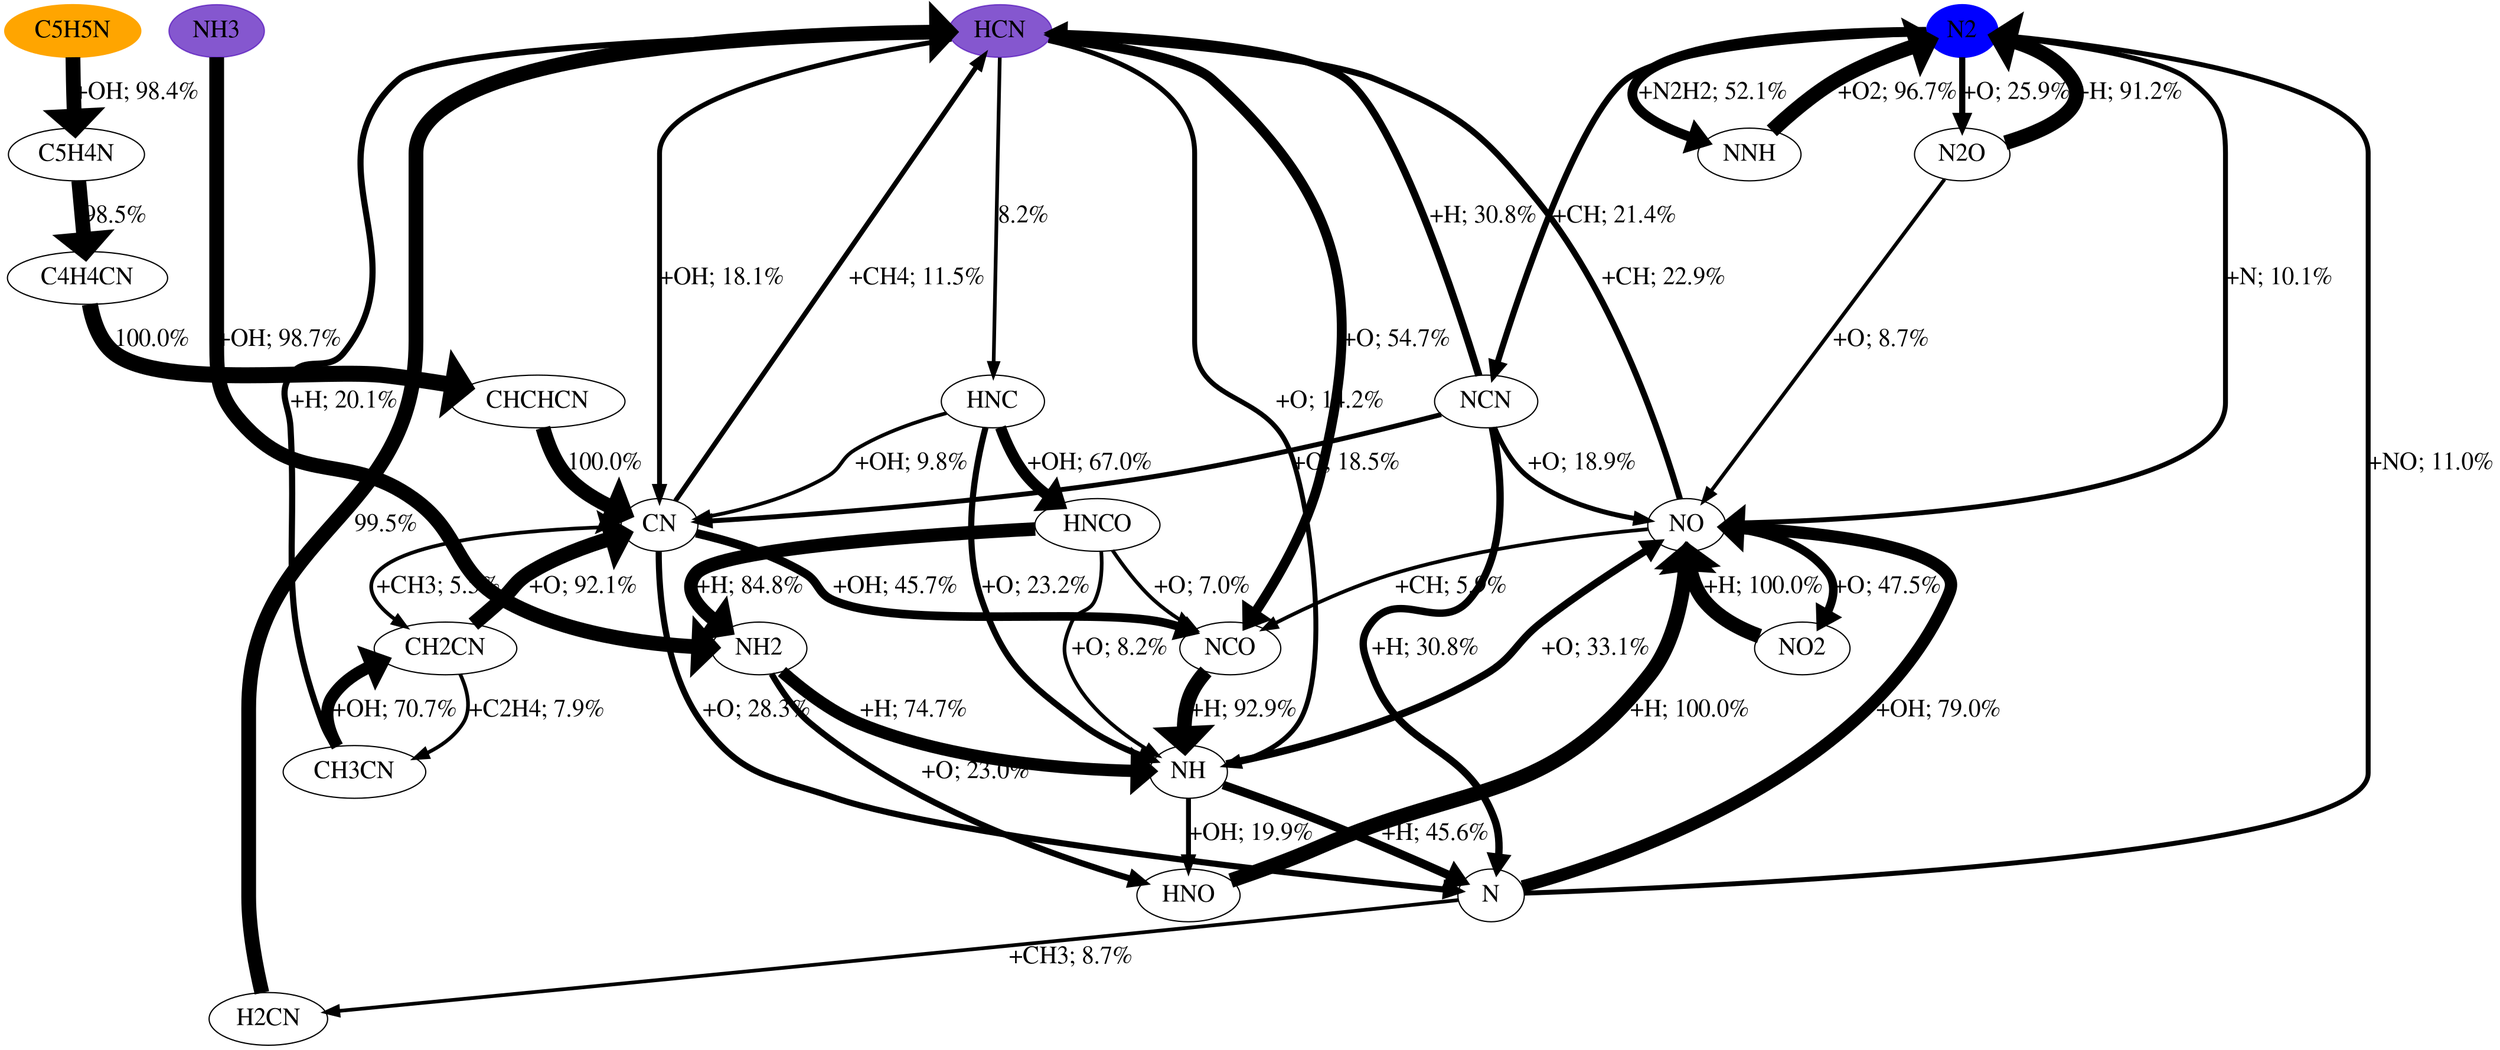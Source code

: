 digraph {
    graph [b="0,0,1558,558", rankdir=TB, center=true];
	NO -> N2 [label="+N; 10.1%" fontcolor=black fontname=Times fontsize=20 penwidth=4]
	NO -> NO2 [label="+O; 47.5%" fontcolor=black fontname=Times fontsize=20 penwidth=7]
	NO -> HCN [label="+CH; 22.9%" fontcolor=black fontname=Times fontsize=20 penwidth=5]
	NO -> NCO [label="+CH; 5.9%" fontcolor=black fontname=Times fontsize=20 penwidth=3]
	C5H5N -> C5H4N [label="+OH; 98.4%" fontcolor=black fontname=Times fontsize=20 penwidth=12]
	NO2 -> NO [label="+H; 100.0%" fontcolor=black fontname=Times fontsize=20 penwidth=12]
	NH3 -> NH2 [label="+OH; 98.7%" fontcolor=black fontname=Times fontsize=20 penwidth=12]
	NCO -> NH [label="+H; 92.9%" fontcolor=black fontname=Times fontsize=20 penwidth=12]
	N2 -> NNH [label="+N2H2; 52.1%" fontcolor=black fontname=Times fontsize=20 penwidth=8]
	N2 -> N2O [label="+O; 25.9%" fontcolor=black fontname=Times fontsize=20 penwidth=5]
	N2 -> NCN [label="+CH; 21.4%" fontcolor=black fontname=Times fontsize=20 penwidth=5]
	HCN -> NH [label="+O; 14.2%" fontcolor=black fontname=Times fontsize=20 penwidth=4]
	HCN -> HNC [label="8.2%" fontcolor=black fontname=Times fontsize=20 penwidth=3]
	HCN -> CN [label="+OH; 18.1%" fontcolor=black fontname=Times fontsize=20 penwidth=4]
	HCN -> NCO [label="+O; 54.7%" fontcolor=black fontname=Times fontsize=20 penwidth=8]
	C5H4N -> C4H4CN [label="98.5%" fontcolor=black fontname=Times fontsize=20 penwidth=12]
	NH2 -> NH [label="+H; 74.7%" fontcolor=black fontname=Times fontsize=20 penwidth=10]
	NH2 -> HNO [label="+O; 23.0%" fontcolor=black fontname=Times fontsize=20 penwidth=5]
	NH -> HNO [label="+OH; 19.9%" fontcolor=black fontname=Times fontsize=20 penwidth=4]
	NH -> N [label="+H; 45.6%" fontcolor=black fontname=Times fontsize=20 penwidth=7]
	NH -> NO [label="+O; 33.1%" fontcolor=black fontname=Times fontsize=20 penwidth=6]
	NNH -> N2 [label="+O2; 96.7%" fontcolor=black fontname=Times fontsize=20 penwidth=12]
	N2O -> N2 [label="+H; 91.2%" fontcolor=black fontname=Times fontsize=20 penwidth=12]
	N2O -> NO [label="+O; 8.7%" fontcolor=black fontname=Times fontsize=20 penwidth=3]
	NCN -> N [label="+H; 30.8%" fontcolor=black fontname=Times fontsize=20 penwidth=6]
	NCN -> NO [label="+O; 18.9%" fontcolor=black fontname=Times fontsize=20 penwidth=4]
	NCN -> HCN [label="+H; 30.8%" fontcolor=black fontname=Times fontsize=20 penwidth=6]
	NCN -> CN [label="+O; 18.5%" fontcolor=black fontname=Times fontsize=20 penwidth=4]
	HNC -> NH [label="+O; 23.2%" fontcolor=black fontname=Times fontsize=20 penwidth=5]
	HNC -> CN [label="+OH; 9.8%" fontcolor=black fontname=Times fontsize=20 penwidth=3]
	HNC -> HNCO [label="+OH; 67.0%" fontcolor=black fontname=Times fontsize=20 penwidth=9]
	CN -> N [label="+O; 28.3%" fontcolor=black fontname=Times fontsize=20 penwidth=5]
	CN -> HCN [label="+CH4; 11.5%" fontcolor=black fontname=Times fontsize=20 penwidth=4]
	CN -> NCO [label="+OH; 45.7%" fontcolor=black fontname=Times fontsize=20 penwidth=7]
	CN -> CH2CN [label="+CH3; 5.5%" fontcolor=black fontname=Times fontsize=20 penwidth=3]
	C4H4CN -> CHCHCN [label="100.0%" fontcolor=black fontname=Times fontsize=20 penwidth=13]
	HNO -> NO [label="+H; 100.0%" fontcolor=black fontname=Times fontsize=20 penwidth=12]
	N -> N2 [label="+NO; 11.0%" fontcolor=black fontname=Times fontsize=20 penwidth=4]
	N -> NO [label="+OH; 79.0%" fontcolor=black fontname=Times fontsize=20 penwidth=10]
	N -> H2CN [label="+CH3; 8.7%" fontcolor=black fontname=Times fontsize=20 penwidth=3]
	HNCO -> NH2 [label="+H; 84.8%" fontcolor=black fontname=Times fontsize=20 penwidth=11]
	HNCO -> NH [label="+O; 8.2%" fontcolor=black fontname=Times fontsize=20 penwidth=3]
	HNCO -> NCO [label="+O; 7.0%" fontcolor=black fontname=Times fontsize=20 penwidth=3]
	CH2CN -> CN [label="+O; 92.1%" fontcolor=black fontname=Times fontsize=20 penwidth=12]
	CH2CN -> CH3CN [label="+C2H4; 7.9%" fontcolor=black fontname=Times fontsize=20 penwidth=3]
	CHCHCN -> CN [label="100.0%" fontcolor=black fontname=Times fontsize=20 penwidth=12]
	H2CN -> HCN [label="99.5%" fontcolor=black fontname=Times fontsize=20 penwidth=12]
	CH3CN -> HCN [label="+H; 20.1%" fontcolor=black fontname=Times fontsize=20 penwidth=5]
	CH3CN -> CH2CN [label="+OH; 70.7%" fontcolor=black fontname=Times fontsize=20 penwidth=10]
	NO [fontname=Times fontsize=20]
	C5H5N [fontname=Times fontsize=20]
	NO2 [fontname=Times fontsize=20]
	NH3 [fontname=Times fontsize=20]
	NCO [fontname=Times fontsize=20]
	N2 [fontname=Times fontsize=20]
	HCN [fontname=Times fontsize=20]
	C5H4N [fontname=Times fontsize=20]
	NH2 [fontname=Times fontsize=20]
	NH [fontname=Times fontsize=20]
	NNH [fontname=Times fontsize=20]
	N2O [fontname=Times fontsize=20]
	NCN [fontname=Times fontsize=20]
	HNC [fontname=Times fontsize=20]
	CN [fontname=Times fontsize=20]
	C4H4CN [fontname=Times fontsize=20]
	HNO [fontname=Times fontsize=20]
	N [fontname=Times fontsize=20]
	HNCO [fontname=Times fontsize=20]
	CH2CN [fontname=Times fontsize=20]
	CHCHCN [fontname=Times fontsize=20]
	H2CN [fontname=Times fontsize=20]
	CH3CN [fontname=Times fontsize=20]
	HCN [color="#500dbab1" fillcolor="#500dbab1" style=filled]
	NH3 [color="#500dbab1" fillcolor="#500dbab1" style=filled]
	C5H5N [color=orange fillcolor=orange style=filled]
	N2 [color=blue fillcolor=blue style=filled]

    {rank="source"; C5H5N,NH3,HCN,N2}
}